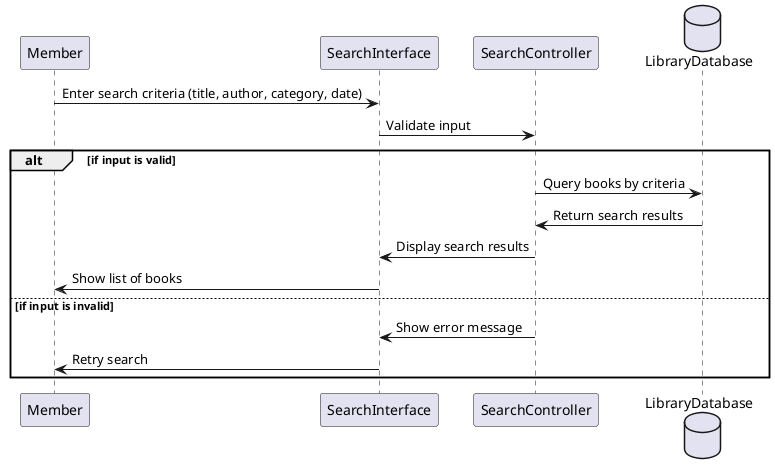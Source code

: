 @startuml
participant Member
participant SearchInterface
participant SearchController
database LibraryDatabase

Member -> SearchInterface : Enter search criteria (title, author, category, date)
SearchInterface -> SearchController : Validate input
alt if input is valid
  SearchController -> LibraryDatabase : Query books by criteria
  LibraryDatabase -> SearchController : Return search results
  SearchController -> SearchInterface : Display search results
  SearchInterface -> Member : Show list of books
else if input is invalid
  SearchController -> SearchInterface : Show error message
  SearchInterface -> Member : Retry search
end
@enduml